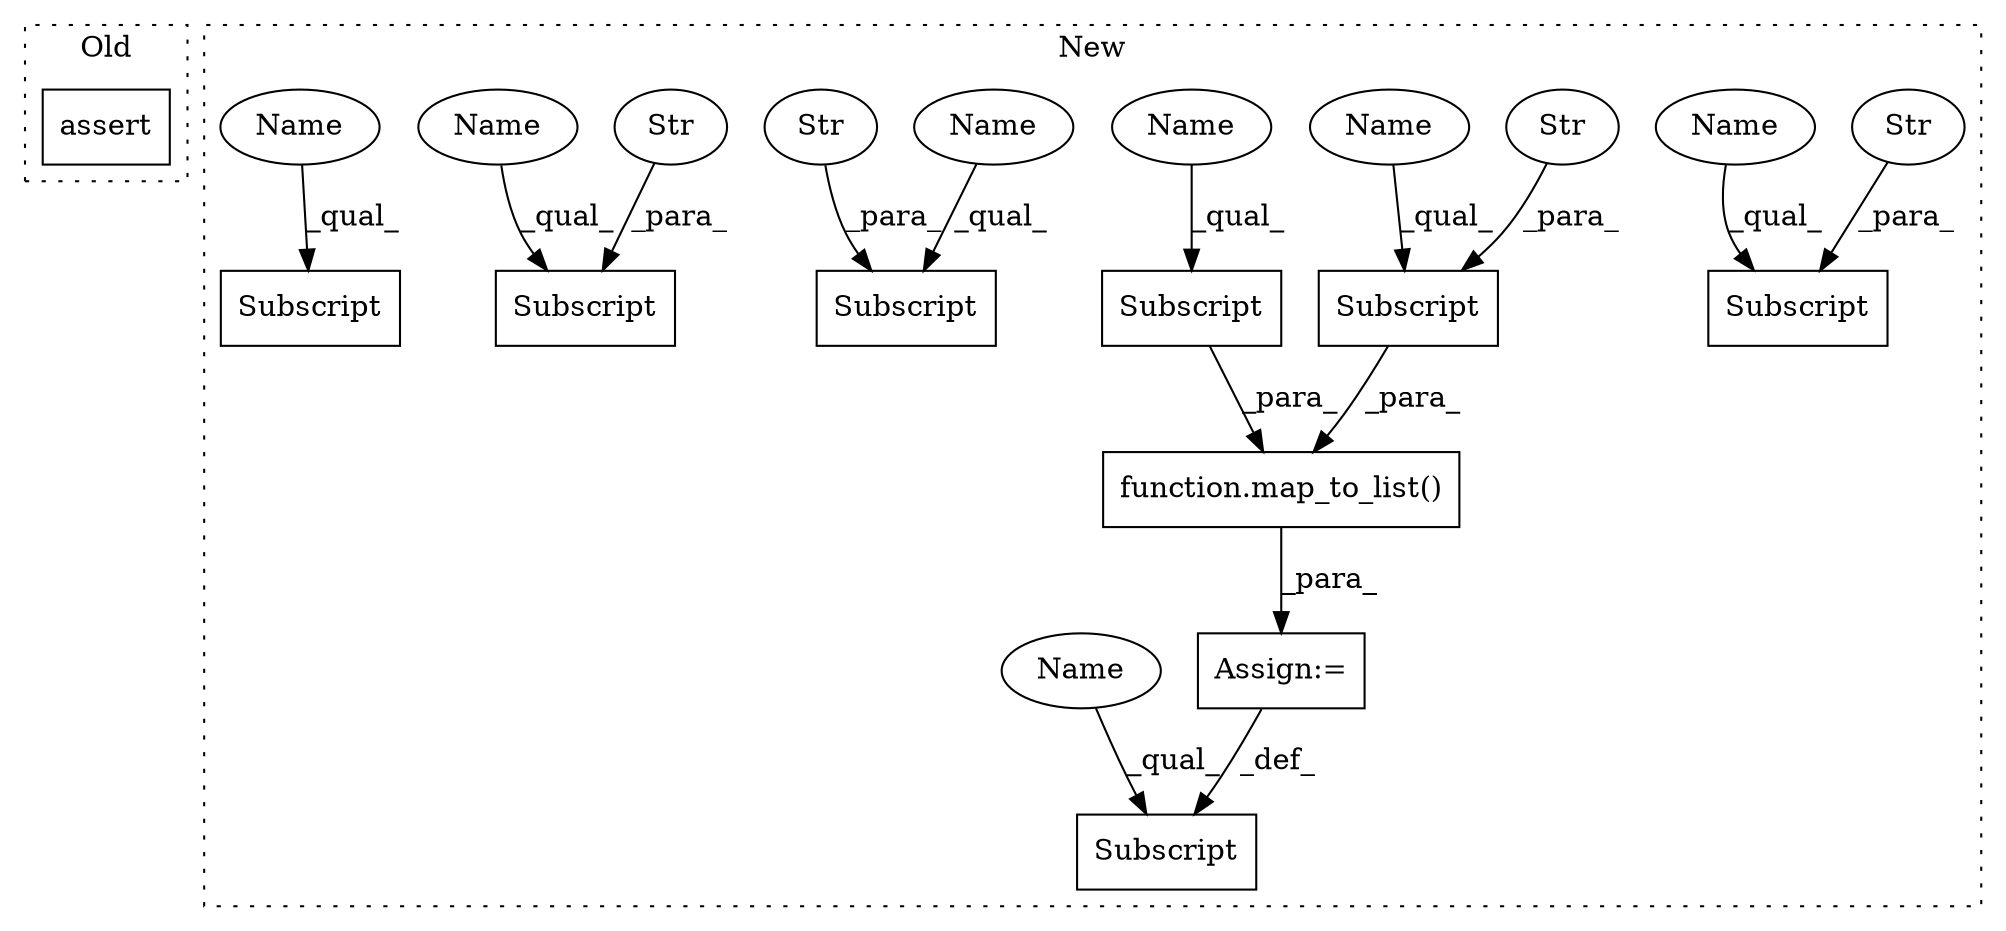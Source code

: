 digraph G {
subgraph cluster0 {
1 [label="assert" a="65" s="1714" l="7" shape="box"];
label = "Old";
style="dotted";
}
subgraph cluster1 {
2 [label="function.map_to_list()" a="75" s="1247,1295" l="12,1" shape="box"];
3 [label="Subscript" a="63" s="1278,0" l="17,0" shape="box"];
4 [label="Subscript" a="63" s="1227,0" l="17,0" shape="box"];
5 [label="Str" a="66" s="1285" l="9" shape="ellipse"];
6 [label="Subscript" a="63" s="1259,0" l="17,0" shape="box"];
7 [label="Assign:=" a="68" s="1244" l="3" shape="box"];
8 [label="Subscript" a="63" s="1496,0" l="16,0" shape="box"];
9 [label="Str" a="66" s="1503" l="8" shape="ellipse"];
10 [label="Subscript" a="63" s="1514,0" l="17,0" shape="box"];
11 [label="Str" a="66" s="1521" l="9" shape="ellipse"];
12 [label="Subscript" a="63" s="1843,0" l="17,0" shape="box"];
13 [label="Str" a="66" s="1850" l="9" shape="ellipse"];
14 [label="Subscript" a="63" s="1898,0" l="17,0" shape="box"];
15 [label="Name" a="87" s="1259" l="6" shape="ellipse"];
16 [label="Name" a="87" s="1496" l="6" shape="ellipse"];
17 [label="Name" a="87" s="1278" l="6" shape="ellipse"];
18 [label="Name" a="87" s="1514" l="6" shape="ellipse"];
19 [label="Name" a="87" s="1898" l="6" shape="ellipse"];
20 [label="Name" a="87" s="1843" l="6" shape="ellipse"];
21 [label="Name" a="87" s="1227" l="6" shape="ellipse"];
label = "New";
style="dotted";
}
2 -> 7 [label="_para_"];
3 -> 2 [label="_para_"];
5 -> 3 [label="_para_"];
6 -> 2 [label="_para_"];
7 -> 4 [label="_def_"];
9 -> 8 [label="_para_"];
11 -> 10 [label="_para_"];
13 -> 12 [label="_para_"];
15 -> 6 [label="_qual_"];
16 -> 8 [label="_qual_"];
17 -> 3 [label="_qual_"];
18 -> 10 [label="_qual_"];
19 -> 14 [label="_qual_"];
20 -> 12 [label="_qual_"];
21 -> 4 [label="_qual_"];
}